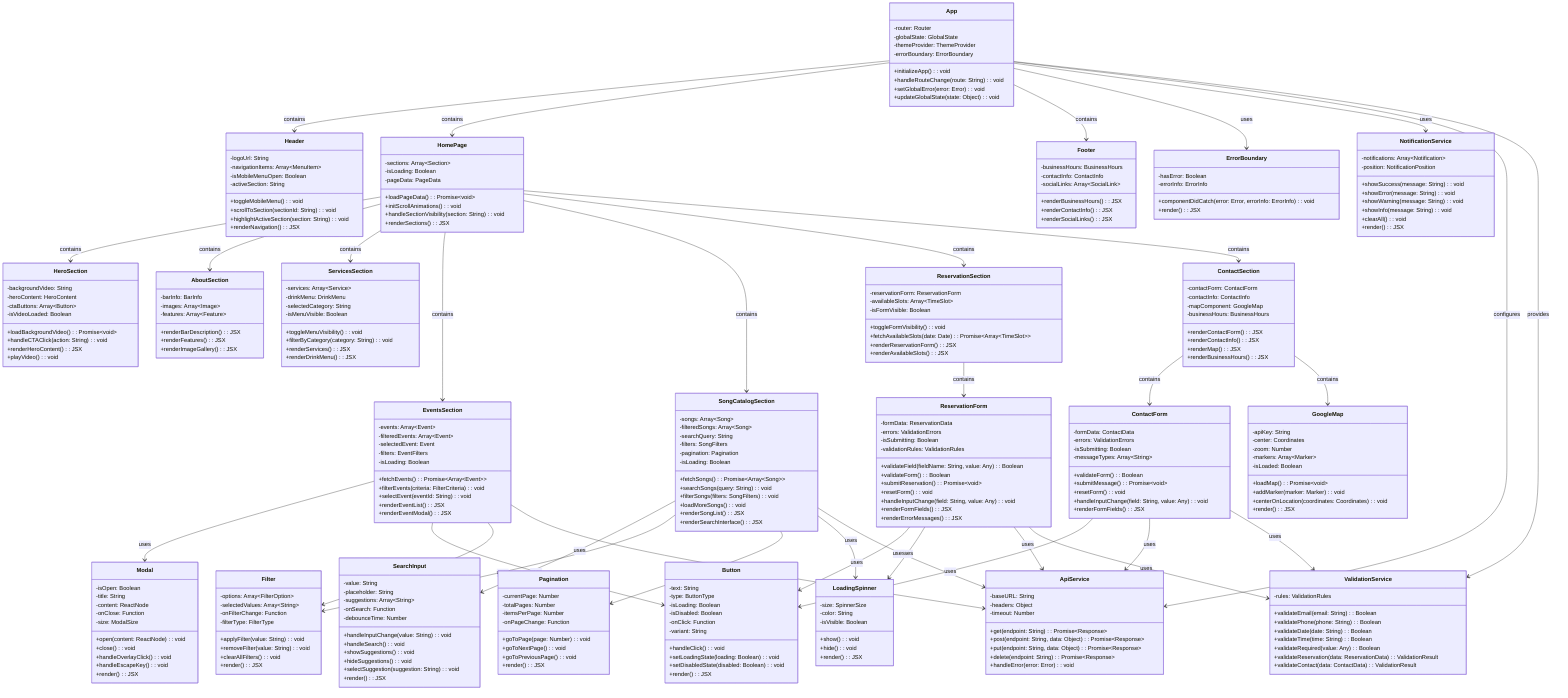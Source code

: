 classDiagram
    %% Diagramme UML - Composants Front-end Bar Karaoké
    
    %% ===== MAIN APPLICATION COMPONENT =====
    class App {
        -router: Router
        -globalState: GlobalState
        -themeProvider: ThemeProvider
        -errorBoundary: ErrorBoundary
        
        +initializeApp(): void
        +handleRouteChange(route: String): void
        +setGlobalError(error: Error): void
        +updateGlobalState(state: Object): void
    }
    
    %% ===== LAYOUT COMPONENTS =====
    class Header {
        -logoUrl: String
        -navigationItems: Array~MenuItem~
        -isMobileMenuOpen: Boolean
        -activeSection: String
        
        +toggleMobileMenu(): void
        +scrollToSection(sectionId: String): void
        +highlightActiveSection(section: String): void
        +renderNavigation(): JSX
    }
    
    class Footer {
        -businessHours: BusinessHours
        -contactInfo: ContactInfo
        -socialLinks: Array~SocialLink~
        
        +renderBusinessHours(): JSX
        +renderContactInfo(): JSX
        +renderSocialLinks(): JSX
    }
    
    %% ===== PAGE COMPONENTS =====
    class HomePage {
        -sections: Array~Section~
        -isLoading: Boolean
        -pageData: PageData
        
        +loadPageData(): Promise~void~
        +initScrollAnimations(): void
        +handleSectionVisibility(section: String): void
        +renderSections(): JSX
    }
    
    class HeroSection {
        -backgroundVideo: String
        -heroContent: HeroContent
        -ctaButtons: Array~Button~
        -isVideoLoaded: Boolean
        
        +loadBackgroundVideo(): Promise~void~
        +handleCTAClick(action: String): void
        +renderHeroContent(): JSX
        +playVideo(): void
    }
    
    class AboutSection {
        -barInfo: BarInfo
        -images: Array~Image~
        -features: Array~Feature~
        
        +renderBarDescription(): JSX
        +renderFeatures(): JSX
        +renderImageGallery(): JSX
    }
    
    class ServicesSection {
        -services: Array~Service~
        -drinkMenu: DrinkMenu
        -selectedCategory: String
        -isMenuVisible: Boolean
        
        +toggleMenuVisibility(): void
        +filterByCategory(category: String): void
        +renderServices(): JSX
        +renderDrinkMenu(): JSX
    }
    
    %% ===== FEATURE COMPONENTS =====
    class EventsSection {
        -events: Array~Event~
        -filteredEvents: Array~Event~
        -selectedEvent: Event
        -filters: EventFilters
        -isLoading: Boolean
        
        +fetchEvents(): Promise~Array~Event~~
        +filterEvents(criteria: FilterCriteria): void
        +selectEvent(eventId: String): void
        +renderEventList(): JSX
        +renderEventModal(): JSX
    }
    
    class SongCatalogSection {
        -songs: Array~Song~
        -filteredSongs: Array~Song~
        -searchQuery: String
        -filters: SongFilters
        -pagination: Pagination
        -isLoading: Boolean
        
        +fetchSongs(): Promise~Array~Song~~
        +searchSongs(query: String): void
        +filterSongs(filters: SongFilters): void
        +loadMoreSongs(): void
        +renderSongList(): JSX
        +renderSearchInterface(): JSX
    }
    
    class ReservationSection {
        -reservationForm: ReservationForm
        -availableSlots: Array~TimeSlot~
        -isFormVisible: Boolean
        
        +toggleFormVisibility(): void
        +fetchAvailableSlots(date: Date): Promise~Array~TimeSlot~~
        +renderReservationForm(): JSX
        +renderAvailableSlots(): JSX
    }
    
    class ContactSection {
        -contactForm: ContactForm
        -contactInfo: ContactInfo
        -mapComponent: GoogleMap
        -businessHours: BusinessHours
        
        +renderContactForm(): JSX
        +renderContactInfo(): JSX
        +renderMap(): JSX
        +renderBusinessHours(): JSX
    }
    
    %% ===== FORM COMPONENTS =====
    class ReservationForm {
        -formData: ReservationData
        -errors: ValidationErrors
        -isSubmitting: Boolean
        -validationRules: ValidationRules
        
        +validateField(fieldName: String, value: Any): Boolean
        +validateForm(): Boolean
        +submitReservation(): Promise~void~
        +resetForm(): void
        +handleInputChange(field: String, value: Any): void
        +renderFormFields(): JSX
        +renderErrorMessages(): JSX
    }
    
    class ContactForm {
        -formData: ContactData
        -errors: ValidationErrors
        -isSubmitting: Boolean
        -messageTypes: Array~String~
        
        +validateForm(): Boolean
        +submitMessage(): Promise~void~
        +resetForm(): void
        +handleInputChange(field: String, value: Any): void
        +renderFormFields(): JSX
    }
    
    %% ===== UI COMPONENTS =====
    class Button {
        -text: String
        -type: ButtonType
        -isLoading: Boolean
        -isDisabled: Boolean
        -onClick: Function
        -variant: String
        
        +handleClick(): void
        +setLoadingState(loading: Boolean): void
        +setDisabledState(disabled: Boolean): void
        +render(): JSX
    }
    
    class Modal {
        -isOpen: Boolean
        -title: String
        -content: ReactNode
        -onClose: Function
        -size: ModalSize
        
        +open(content: ReactNode): void
        +close(): void
        +handleOverlayClick(): void
        +handleEscapeKey(): void
        +render(): JSX
    }
    
    class SearchInput {
        -value: String
        -placeholder: String
        -suggestions: Array~String~
        -onSearch: Function
        -debounceTime: Number
        
        +handleInputChange(value: String): void
        +handleSearch(): void
        +showSuggestions(): void
        +hideSuggestions(): void
        +selectSuggestion(suggestion: String): void
        +render(): JSX
    }
    
    class Filter {
        -options: Array~FilterOption~
        -selectedValues: Array~String~
        -onFilterChange: Function
        -filterType: FilterType
        
        +applyFilter(value: String): void
        +removeFilter(value: String): void
        +clearAllFilters(): void
        +render(): JSX
    }
    
    class Pagination {
        -currentPage: Number
        -totalPages: Number
        -itemsPerPage: Number
        -onPageChange: Function
        
        +goToPage(page: Number): void
        +goToNextPage(): void
        +goToPreviousPage(): void
        +render(): JSX
    }
    
    class LoadingSpinner {
        -size: SpinnerSize
        -color: String
        -isVisible: Boolean
        
        +show(): void
        +hide(): void
        +render(): JSX
    }
    
    %% ===== UTILITY COMPONENTS =====
    class ErrorBoundary {
        -hasError: Boolean
        -errorInfo: ErrorInfo
        
        +componentDidCatch(error: Error, errorInfo: ErrorInfo): void
        +render(): JSX
    }
    
    class GoogleMap {
        -apiKey: String
        -center: Coordinates
        -zoom: Number
        -markers: Array~Marker~
        -isLoaded: Boolean
        
        +loadMap(): Promise~void~
        +addMarker(marker: Marker): void
        +centerOnLocation(coordinates: Coordinates): void
        +render(): JSX
    }
    
    %% ===== SERVICE COMPONENTS =====
    class ApiService {
        -baseURL: String
        -headers: Object
        -timeout: Number
        
        +get(endpoint: String): Promise~Response~
        +post(endpoint: String, data: Object): Promise~Response~
        +put(endpoint: String, data: Object): Promise~Response~
        +delete(endpoint: String): Promise~Response~
        +handleError(error: Error): void
    }
    
    class ValidationService {
        -rules: ValidationRules
        
        +validateEmail(email: String): Boolean
        +validatePhone(phone: String): Boolean
        +validateDate(date: String): Boolean
        +validateTime(time: String): Boolean
        +validateRequired(value: Any): Boolean
        +validateReservation(data: ReservationData): ValidationResult
        +validateContact(data: ContactData): ValidationResult
    }
    
    class NotificationService {
        -notifications: Array~Notification~
        -position: NotificationPosition
        
        +showSuccess(message: String): void
        +showError(message: String): void
        +showWarning(message: String): void
        +showInfo(message: String): void
        +clearAll(): void
        +render(): JSX
    }
    
    %% ===== COMPONENT RELATIONSHIPS =====
    
    %% App contains main layout
    App --> Header : contains
    App --> HomePage : contains  
    App --> Footer : contains
    App --> ErrorBoundary : uses
    App --> NotificationService : uses
    
    %% HomePage contains all sections
    HomePage --> HeroSection : contains
    HomePage --> AboutSection : contains
    HomePage --> ServicesSection : contains
    HomePage --> EventsSection : contains
    HomePage --> SongCatalogSection : contains
    HomePage --> ReservationSection : contains
    HomePage --> ContactSection : contains
    
    %% Section components contain forms
    ReservationSection --> ReservationForm : contains
    ContactSection --> ContactForm : contains
    ContactSection --> GoogleMap : contains
    
    %% Components use UI elements
    EventsSection --> Modal : uses
    EventsSection --> Button : uses
    EventsSection --> Filter : uses
    
    SongCatalogSection --> SearchInput : uses
    SongCatalogSection --> Filter : uses
    SongCatalogSection --> Pagination : uses
    SongCatalogSection --> LoadingSpinner : uses
    
    ReservationForm --> Button : uses
    ReservationForm --> LoadingSpinner : uses
    ContactForm --> Button : uses
    
    %% Components use services
    ReservationForm --> ApiService : uses
    ReservationForm --> ValidationService : uses
    ContactForm --> ApiService : uses
    ContactForm --> ValidationService : uses
    EventsSection --> ApiService : uses
    SongCatalogSection --> ApiService : uses
    
    %% Global services
    App --> ApiService : configures
    App --> ValidationService : provides
